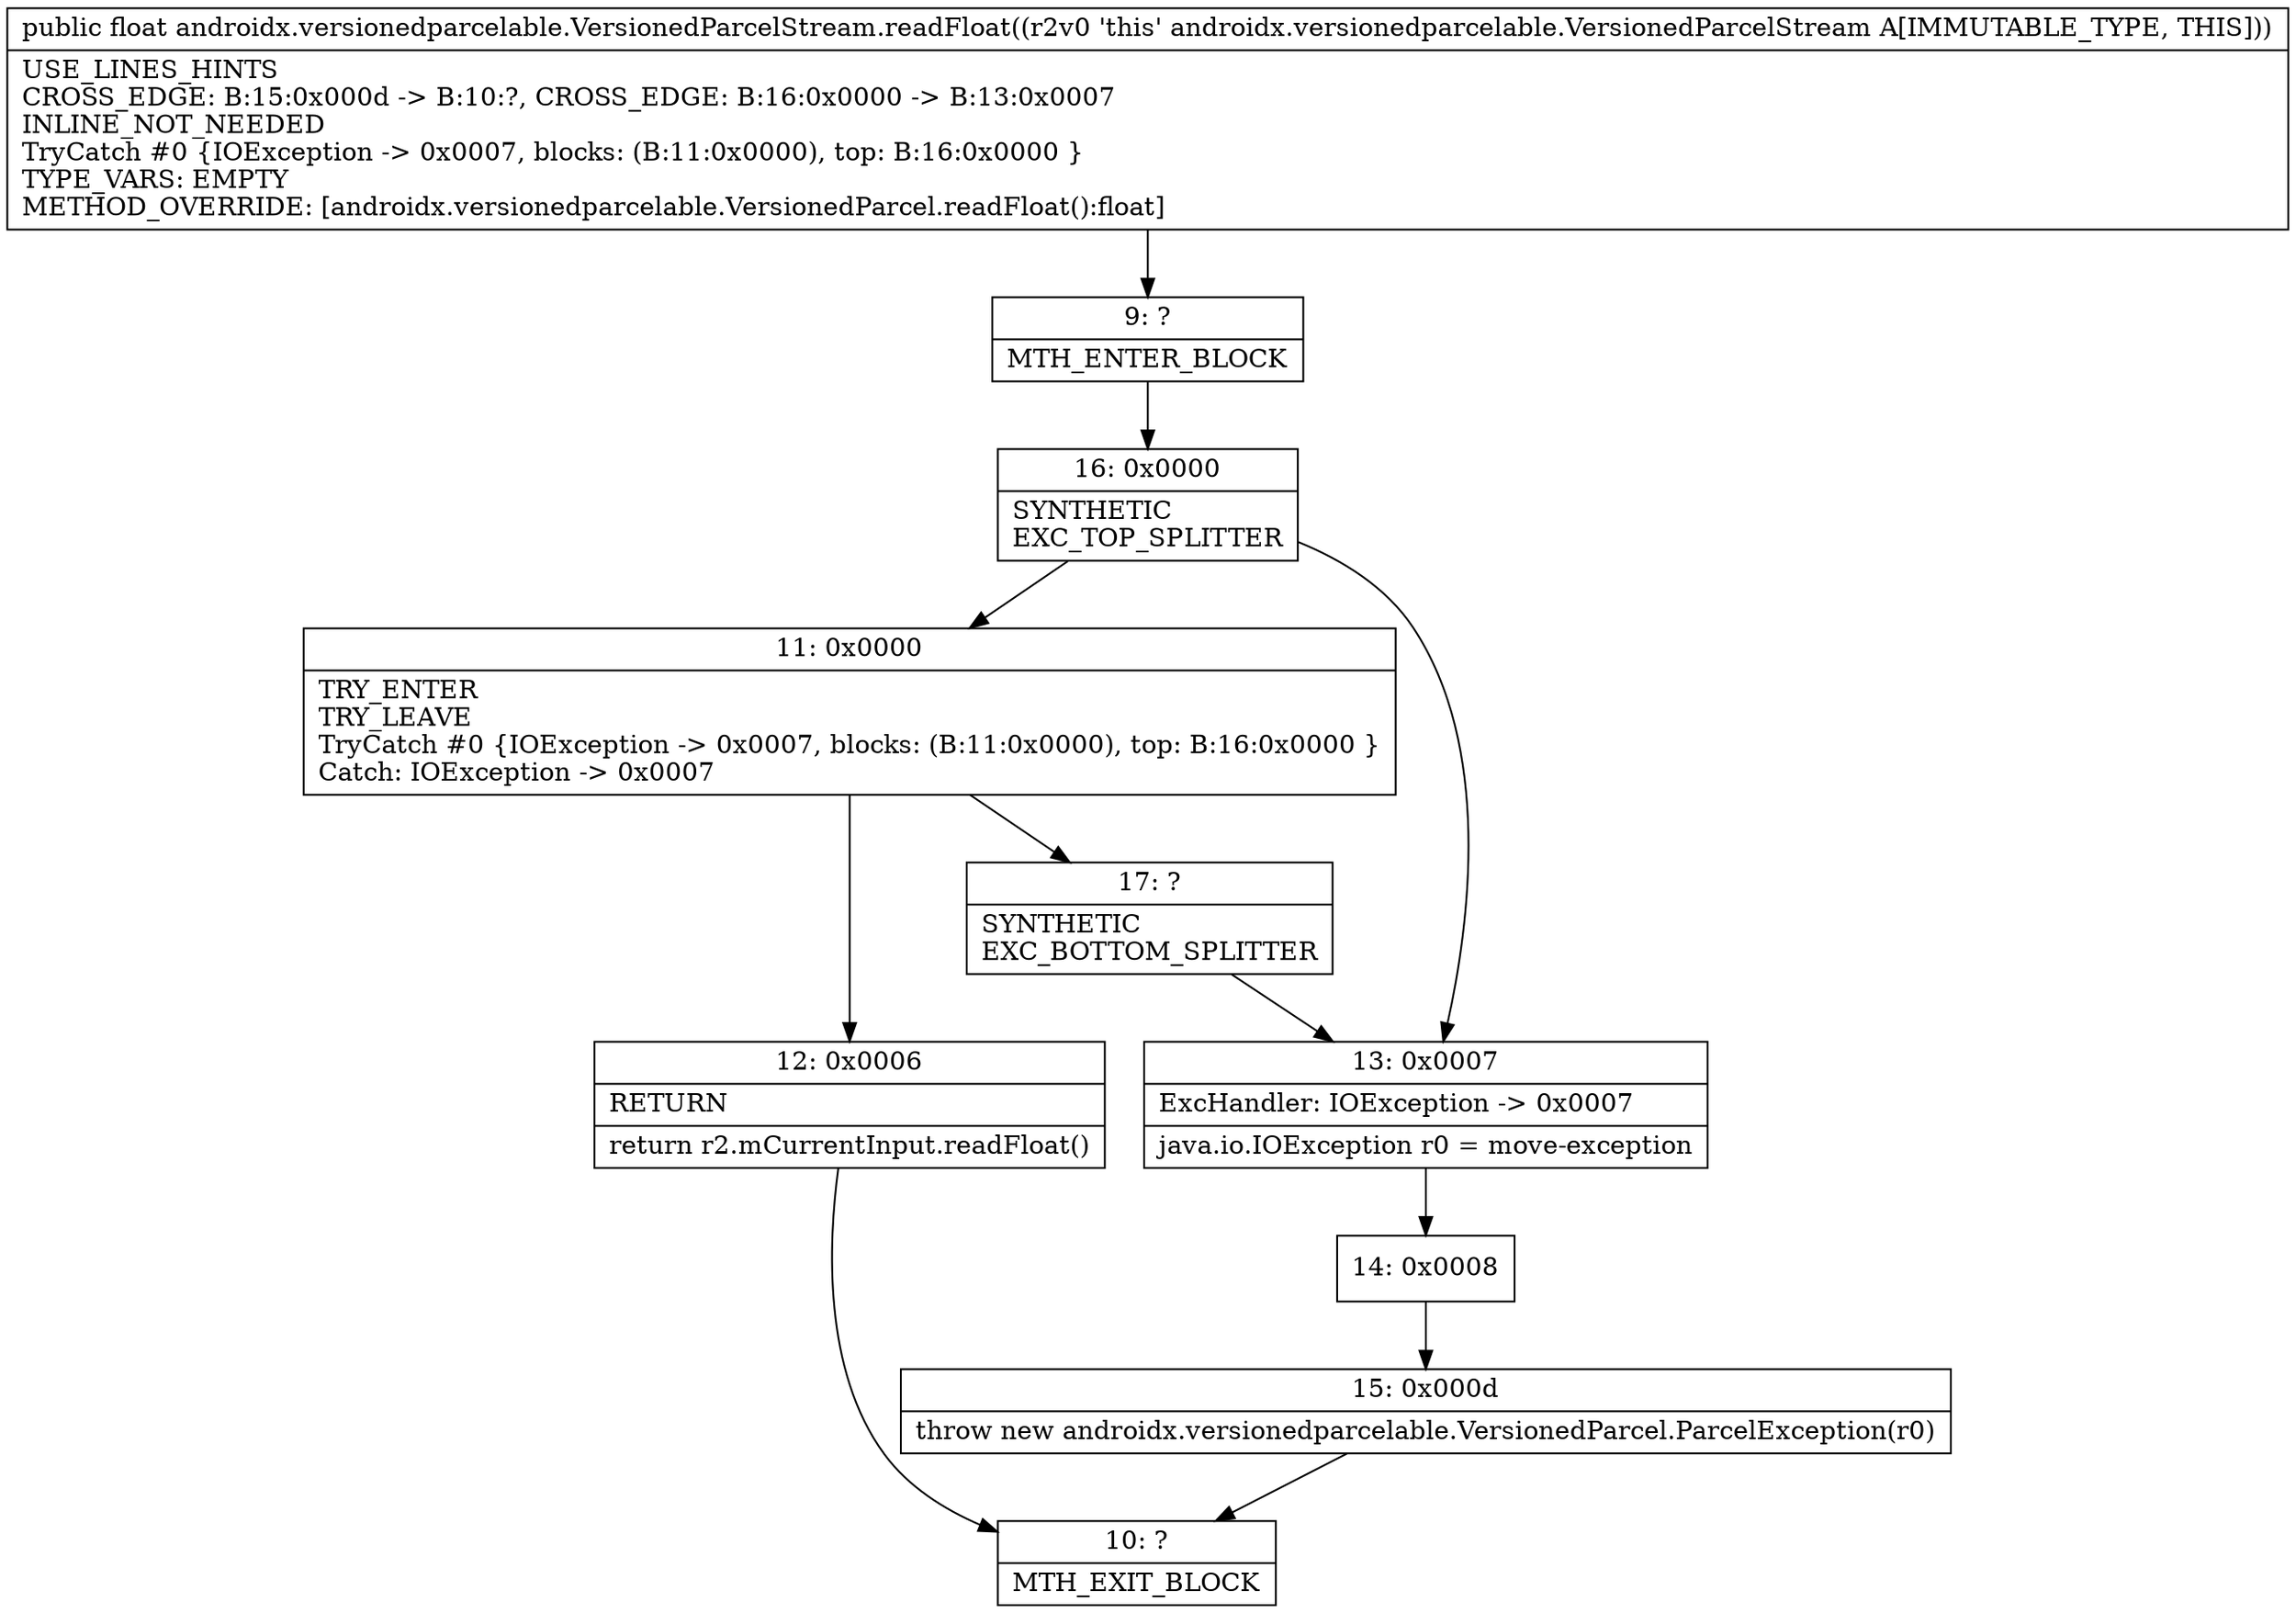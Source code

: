 digraph "CFG forandroidx.versionedparcelable.VersionedParcelStream.readFloat()F" {
Node_9 [shape=record,label="{9\:\ ?|MTH_ENTER_BLOCK\l}"];
Node_16 [shape=record,label="{16\:\ 0x0000|SYNTHETIC\lEXC_TOP_SPLITTER\l}"];
Node_11 [shape=record,label="{11\:\ 0x0000|TRY_ENTER\lTRY_LEAVE\lTryCatch #0 \{IOException \-\> 0x0007, blocks: (B:11:0x0000), top: B:16:0x0000 \}\lCatch: IOException \-\> 0x0007\l}"];
Node_12 [shape=record,label="{12\:\ 0x0006|RETURN\l|return r2.mCurrentInput.readFloat()\l}"];
Node_10 [shape=record,label="{10\:\ ?|MTH_EXIT_BLOCK\l}"];
Node_17 [shape=record,label="{17\:\ ?|SYNTHETIC\lEXC_BOTTOM_SPLITTER\l}"];
Node_13 [shape=record,label="{13\:\ 0x0007|ExcHandler: IOException \-\> 0x0007\l|java.io.IOException r0 = move\-exception\l}"];
Node_14 [shape=record,label="{14\:\ 0x0008}"];
Node_15 [shape=record,label="{15\:\ 0x000d|throw new androidx.versionedparcelable.VersionedParcel.ParcelException(r0)\l}"];
MethodNode[shape=record,label="{public float androidx.versionedparcelable.VersionedParcelStream.readFloat((r2v0 'this' androidx.versionedparcelable.VersionedParcelStream A[IMMUTABLE_TYPE, THIS]))  | USE_LINES_HINTS\lCROSS_EDGE: B:15:0x000d \-\> B:10:?, CROSS_EDGE: B:16:0x0000 \-\> B:13:0x0007\lINLINE_NOT_NEEDED\lTryCatch #0 \{IOException \-\> 0x0007, blocks: (B:11:0x0000), top: B:16:0x0000 \}\lTYPE_VARS: EMPTY\lMETHOD_OVERRIDE: [androidx.versionedparcelable.VersionedParcel.readFloat():float]\l}"];
MethodNode -> Node_9;Node_9 -> Node_16;
Node_16 -> Node_11;
Node_16 -> Node_13;
Node_11 -> Node_12;
Node_11 -> Node_17;
Node_12 -> Node_10;
Node_17 -> Node_13;
Node_13 -> Node_14;
Node_14 -> Node_15;
Node_15 -> Node_10;
}

